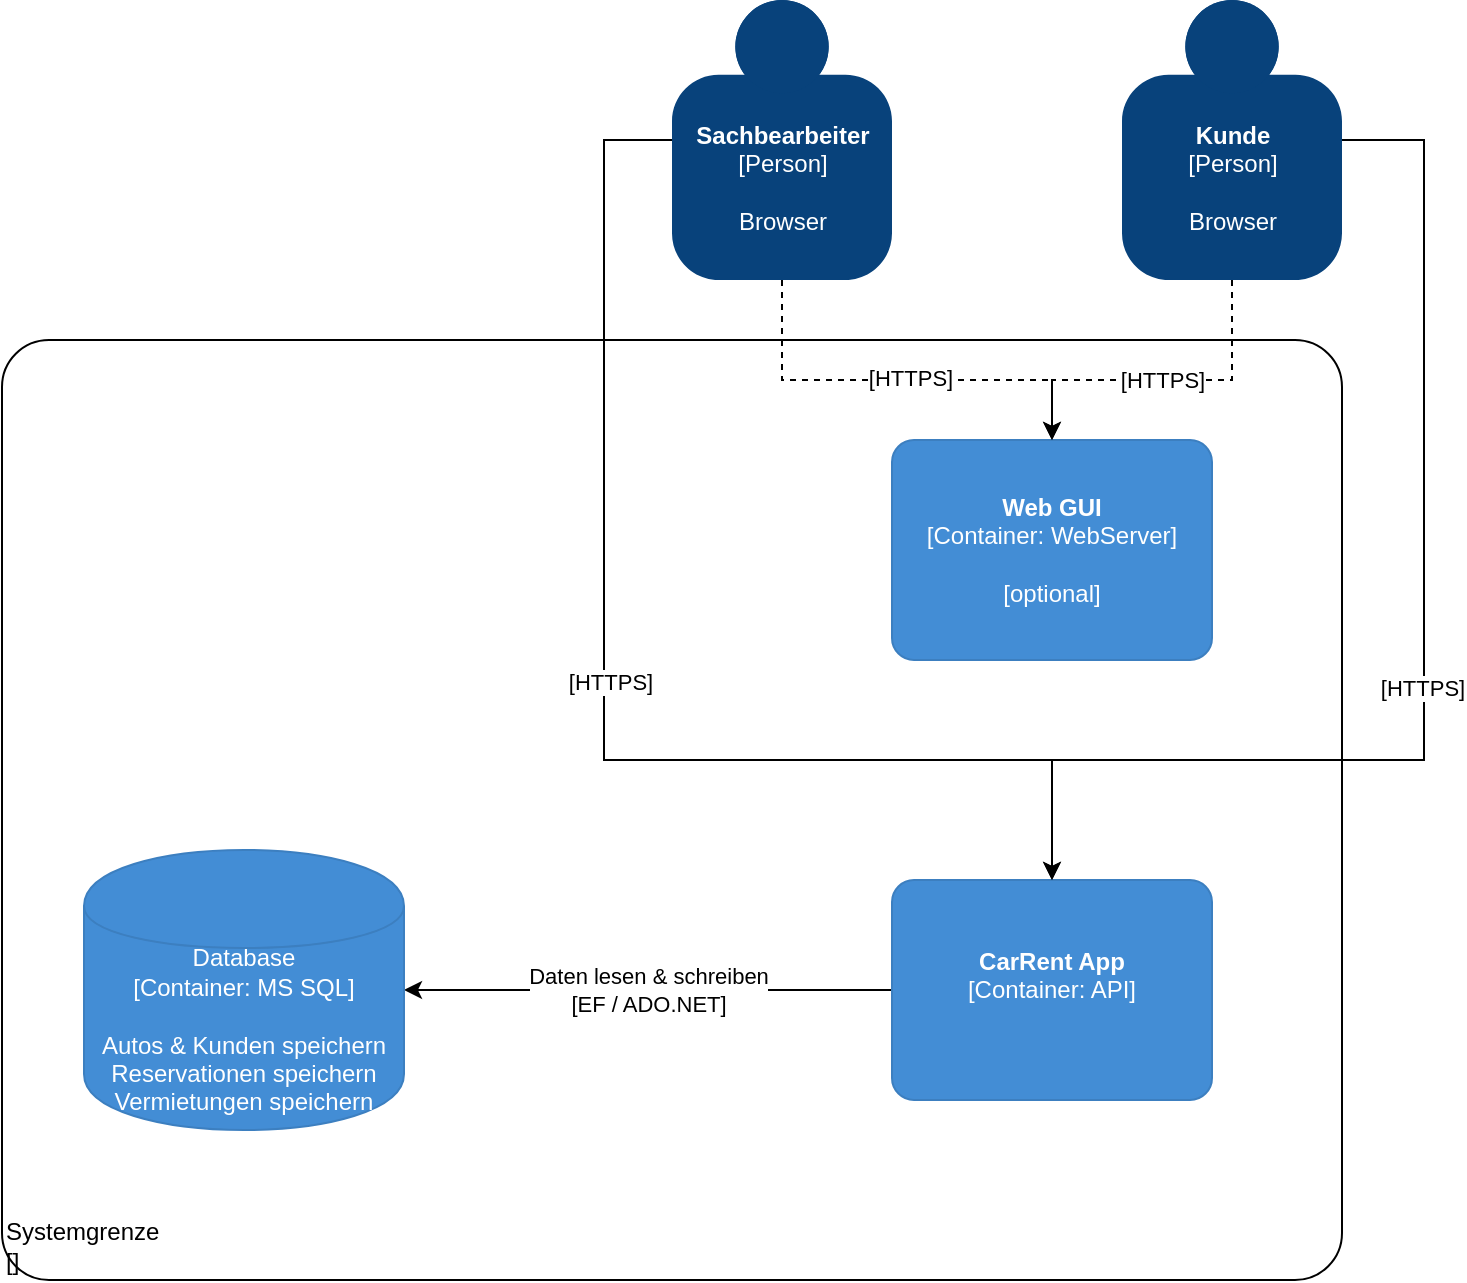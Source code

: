 <mxfile version="14.9.6" type="device"><diagram id="QLTzznYMlzqYPsq2rVNy" name="Seite-1"><mxGraphModel dx="1422" dy="822" grid="1" gridSize="10" guides="1" tooltips="1" connect="1" arrows="1" fold="1" page="1" pageScale="1" pageWidth="827" pageHeight="1169" math="0" shadow="0"><root><mxCell id="0"/><mxCell id="1" parent="0"/><object c4Name="Systemgrenze" c4Type="ExecutionEnvironment" c4Application="" label="&lt;div style=&quot;text-align: left&quot;&gt;%c4Name%&lt;/div&gt;&lt;div style=&quot;text-align: left&quot;&gt;[%c4Application%]&lt;/div&gt;" placeholders="1" id="t4W-7YbBjlxk8bL9qo4k-10"><mxCell style="rounded=1;whiteSpace=wrap;html=1;labelBackgroundColor=none;fillColor=#ffffff;fontColor=#000000;align=left;arcSize=5;strokeColor=#000000;verticalAlign=bottom;metaEdit=1;metaData={&quot;c4Type&quot;:{&quot;editable&quot;:false}};points=[[0.25,0,0],[0.5,0,0],[0.75,0,0],[1,0.25,0],[1,0.5,0],[1,0.75,0],[0.75,1,0],[0.5,1,0],[0.25,1,0],[0,0.75,0],[0,0.5,0],[0,0.25,0]];" parent="1" vertex="1"><mxGeometry x="79" y="190" width="670" height="470" as="geometry"/></mxCell></object><mxCell id="t4W-7YbBjlxk8bL9qo4k-17" value="Daten lesen &amp;amp; schreiben&lt;br&gt;[EF / ADO.NET]" style="edgeStyle=orthogonalEdgeStyle;rounded=0;orthogonalLoop=1;jettySize=auto;html=1;exitX=0;exitY=0.5;exitDx=0;exitDy=0;exitPerimeter=0;" parent="1" source="t4W-7YbBjlxk8bL9qo4k-3" target="t4W-7YbBjlxk8bL9qo4k-5" edge="1"><mxGeometry relative="1" as="geometry"/></mxCell><object placeholders="1" c4Name="CarRent App" c4Type="Container" c4Technology="API" c4Description="" label="&lt;b&gt;%c4Name%&lt;/b&gt;&lt;div&gt;[%c4Type%: %c4Technology%]&lt;/div&gt;&lt;br&gt;&lt;div&gt;%c4Description%&lt;/div&gt;" id="t4W-7YbBjlxk8bL9qo4k-3"><mxCell style="rounded=1;whiteSpace=wrap;html=1;labelBackgroundColor=none;fillColor=#438DD5;fontColor=#ffffff;align=center;arcSize=10;strokeColor=#3C7FC0;metaEdit=1;metaData={&quot;c4Type&quot;:{&quot;editable&quot;:false}};points=[[0.25,0,0],[0.5,0,0],[0.75,0,0],[1,0.25,0],[1,0.5,0],[1,0.75,0],[0.75,1,0],[0.5,1,0],[0.25,1,0],[0,0.75,0],[0,0.5,0],[0,0.25,0]];" parent="1" vertex="1"><mxGeometry x="524" y="460" width="160" height="110.0" as="geometry"/></mxCell></object><object placeholders="1" c4Name="Web GUI" c4Type="Container" c4Technology="WebServer" c4Description="[optional]" label="&lt;b&gt;%c4Name%&lt;/b&gt;&lt;div&gt;[%c4Type%: %c4Technology%]&lt;/div&gt;&lt;br&gt;&lt;div&gt;%c4Description%&lt;/div&gt;" id="t4W-7YbBjlxk8bL9qo4k-4"><mxCell style="rounded=1;whiteSpace=wrap;html=1;labelBackgroundColor=none;fillColor=#438DD5;fontColor=#ffffff;align=center;arcSize=10;strokeColor=#3C7FC0;metaEdit=1;metaData={&quot;c4Type&quot;:{&quot;editable&quot;:false}};points=[[0.25,0,0],[0.5,0,0],[0.75,0,0],[1,0.25,0],[1,0.5,0],[1,0.75,0],[0.75,1,0],[0.5,1,0],[0.25,1,0],[0,0.75,0],[0,0.5,0],[0,0.25,0]];" parent="1" vertex="1"><mxGeometry x="524" y="240" width="160" height="110.0" as="geometry"/></mxCell></object><object placeholders="1" c4Type="Database" c4Technology="MS SQL" c4Description="Autos &amp; Kunden speichern&#10;Reservationen speichern&#10;Vermietungen speichern" label="%c4Type%&lt;div&gt;[Container:&amp;nbsp;%c4Technology%]&lt;/div&gt;&lt;br&gt;&lt;div&gt;%c4Description%&lt;/div&gt;" id="t4W-7YbBjlxk8bL9qo4k-5"><mxCell style="shape=cylinder;whiteSpace=wrap;html=1;boundedLbl=1;rounded=0;labelBackgroundColor=none;fillColor=#438DD5;fontSize=12;fontColor=#ffffff;align=center;strokeColor=#3C7FC0;metaEdit=1;points=[[0.5,0,0],[1,0.25,0],[1,0.5,0],[1,0.75,0],[0.5,1,0],[0,0.75,0],[0,0.5,0],[0,0.25,0]];metaData={&quot;c4Type&quot;:{&quot;editable&quot;:false}};" parent="1" vertex="1"><mxGeometry x="120" y="445" width="160" height="140" as="geometry"/></mxCell></object><mxCell id="t4W-7YbBjlxk8bL9qo4k-12" style="edgeStyle=orthogonalEdgeStyle;rounded=0;orthogonalLoop=1;jettySize=auto;html=1;entryX=0.5;entryY=0;entryDx=0;entryDy=0;entryPerimeter=0;exitX=0.5;exitY=1;exitDx=0;exitDy=0;exitPerimeter=0;dashed=1;" parent="1" source="t4W-7YbBjlxk8bL9qo4k-11" target="t4W-7YbBjlxk8bL9qo4k-4" edge="1"><mxGeometry relative="1" as="geometry"><Array as="points"><mxPoint x="469" y="210"/><mxPoint x="604" y="210"/></Array></mxGeometry></mxCell><mxCell id="t4W-7YbBjlxk8bL9qo4k-15" value="[HTTPS]" style="edgeLabel;html=1;align=center;verticalAlign=middle;resizable=0;points=[];" parent="t4W-7YbBjlxk8bL9qo4k-12" vertex="1" connectable="0"><mxGeometry x="0.06" y="1" relative="1" as="geometry"><mxPoint as="offset"/></mxGeometry></mxCell><mxCell id="lYKw4hOP_M7Tkr8eKJmA-3" style="edgeStyle=orthogonalEdgeStyle;rounded=0;orthogonalLoop=1;jettySize=auto;html=1;entryX=0.5;entryY=0;entryDx=0;entryDy=0;entryPerimeter=0;exitX=0;exitY=0.5;exitDx=0;exitDy=0;exitPerimeter=0;" edge="1" parent="1" source="t4W-7YbBjlxk8bL9qo4k-11" target="t4W-7YbBjlxk8bL9qo4k-3"><mxGeometry relative="1" as="geometry"><Array as="points"><mxPoint x="380" y="90"/><mxPoint x="380" y="400"/><mxPoint x="604" y="400"/></Array></mxGeometry></mxCell><mxCell id="lYKw4hOP_M7Tkr8eKJmA-4" value="[HTTPS]" style="edgeLabel;html=1;align=center;verticalAlign=middle;resizable=0;points=[];" vertex="1" connectable="0" parent="lYKw4hOP_M7Tkr8eKJmA-3"><mxGeometry x="-0.029" y="3" relative="1" as="geometry"><mxPoint as="offset"/></mxGeometry></mxCell><object placeholders="1" c4Name="Sachbearbeiter" c4Type="Person" c4Description="Browser" label="&lt;b&gt;%c4Name%&lt;/b&gt;&lt;div&gt;[%c4Type%]&lt;/div&gt;&lt;br&gt;&lt;div&gt;%c4Description%&lt;/div&gt;" id="t4W-7YbBjlxk8bL9qo4k-11"><mxCell style="html=1;dashed=0;whitespace=wrap;fillColor=#08427b;strokeColor=none;fontColor=#ffffff;shape=mxgraph.c4.person;align=center;metaEdit=1;points=[[0.5,0,0],[1,0.5,0],[1,0.75,0],[0.75,1,0],[0.5,1,0],[0.25,1,0],[0,0.75,0],[0,0.5,0]];metaData={&quot;c4Type&quot;:{&quot;editable&quot;:false}};" parent="1" vertex="1"><mxGeometry x="414" y="20" width="110.0" height="140" as="geometry"/></mxCell></object><mxCell id="t4W-7YbBjlxk8bL9qo4k-14" value="[HTTPS]" style="edgeStyle=orthogonalEdgeStyle;rounded=0;orthogonalLoop=1;jettySize=auto;html=1;entryX=0.5;entryY=0;entryDx=0;entryDy=0;entryPerimeter=0;dashed=1;" parent="1" source="t4W-7YbBjlxk8bL9qo4k-13" target="t4W-7YbBjlxk8bL9qo4k-4" edge="1"><mxGeometry relative="1" as="geometry"><Array as="points"><mxPoint x="694" y="210"/><mxPoint x="604" y="210"/></Array></mxGeometry></mxCell><mxCell id="lYKw4hOP_M7Tkr8eKJmA-1" style="edgeStyle=orthogonalEdgeStyle;rounded=0;orthogonalLoop=1;jettySize=auto;html=1;entryX=0.5;entryY=0;entryDx=0;entryDy=0;entryPerimeter=0;" edge="1" parent="1" source="t4W-7YbBjlxk8bL9qo4k-13" target="t4W-7YbBjlxk8bL9qo4k-3"><mxGeometry relative="1" as="geometry"><mxPoint x="648" y="460" as="targetPoint"/><Array as="points"><mxPoint x="790" y="90"/><mxPoint x="790" y="400"/><mxPoint x="604" y="400"/></Array></mxGeometry></mxCell><mxCell id="lYKw4hOP_M7Tkr8eKJmA-2" value="[HTTPS]" style="edgeLabel;html=1;align=center;verticalAlign=middle;resizable=0;points=[];" vertex="1" connectable="0" parent="lYKw4hOP_M7Tkr8eKJmA-1"><mxGeometry x="0.056" y="-1" relative="1" as="geometry"><mxPoint as="offset"/></mxGeometry></mxCell><object placeholders="1" c4Name="Kunde" c4Type="Person" c4Description="Browser" label="&lt;b&gt;%c4Name%&lt;/b&gt;&lt;div&gt;[%c4Type%]&lt;/div&gt;&lt;br&gt;&lt;div&gt;%c4Description%&lt;/div&gt;" id="t4W-7YbBjlxk8bL9qo4k-13"><mxCell style="html=1;dashed=0;whitespace=wrap;fillColor=#08427b;strokeColor=none;fontColor=#ffffff;shape=mxgraph.c4.person;align=center;metaEdit=1;points=[[0.5,0,0],[1,0.5,0],[1,0.75,0],[0.75,1,0],[0.5,1,0],[0.25,1,0],[0,0.75,0],[0,0.5,0]];metaData={&quot;c4Type&quot;:{&quot;editable&quot;:false}};" parent="1" vertex="1"><mxGeometry x="639" y="20" width="110.0" height="140" as="geometry"/></mxCell></object></root></mxGraphModel></diagram></mxfile>